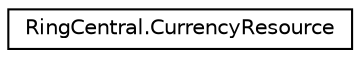 digraph "Graphical Class Hierarchy"
{
 // LATEX_PDF_SIZE
  edge [fontname="Helvetica",fontsize="10",labelfontname="Helvetica",labelfontsize="10"];
  node [fontname="Helvetica",fontsize="10",shape=record];
  rankdir="LR";
  Node0 [label="RingCentral.CurrencyResource",height=0.2,width=0.4,color="black", fillcolor="white", style="filled",URL="$classRingCentral_1_1CurrencyResource.html",tooltip=" "];
}
